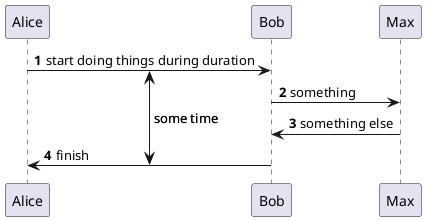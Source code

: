 @startuml
'https://plantuml.com/sequence-diagram

autonumber

!pragma teoz true

{start} Alice->Bob: start doing things during duration
Bob -> Max: something
Max->Bob: something else
{end} Bob->Alice: finish

{start} <-> {end}:some time
@enduml
